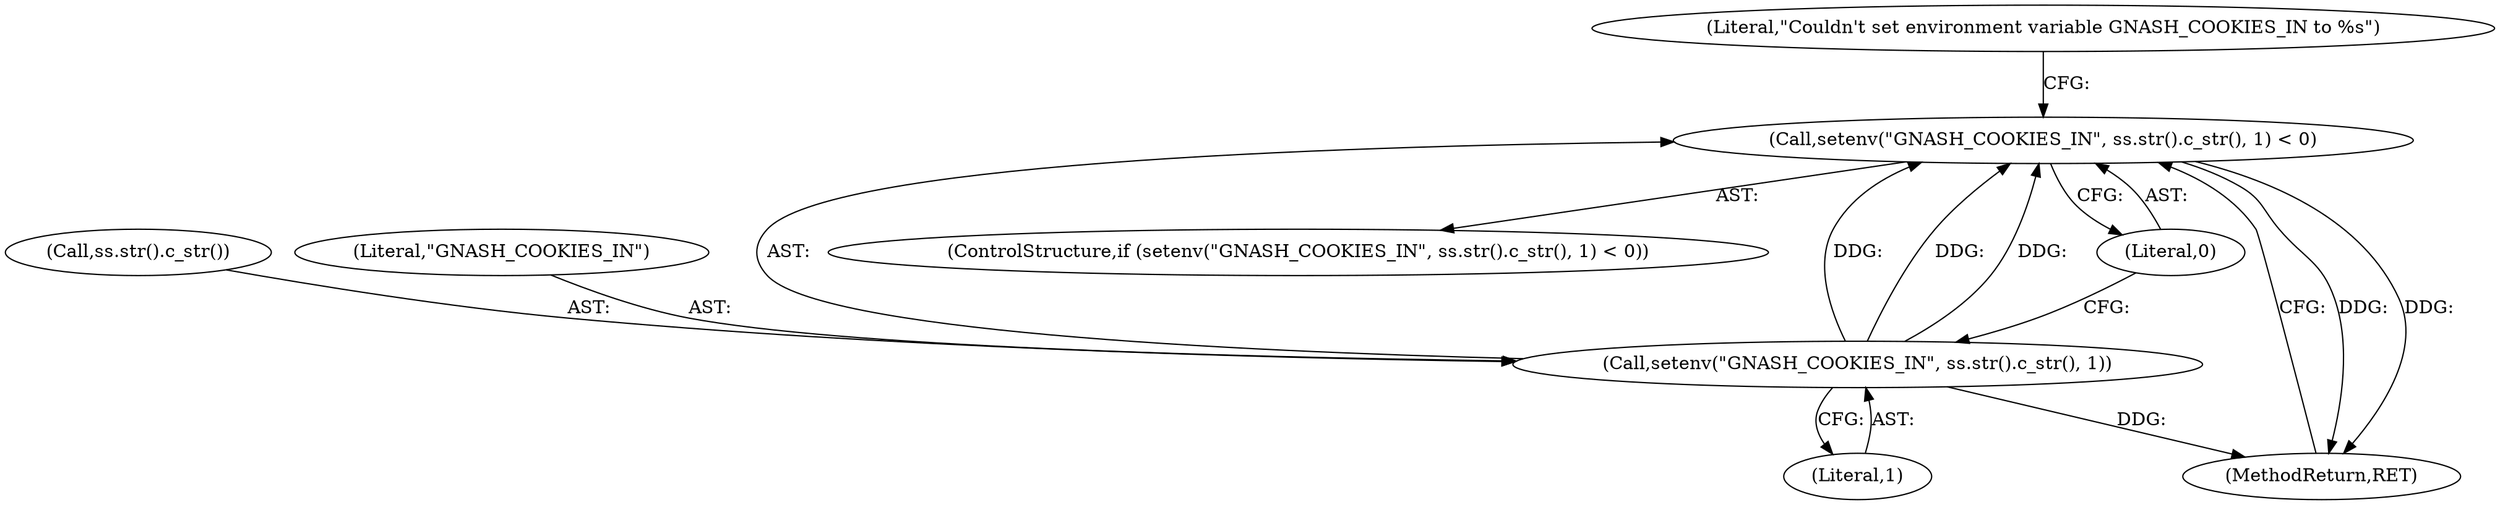 digraph "0_savannah_fa481c116e65ccf9137c7ddc8abc3cf05dc12f55@API" {
"1000223" [label="(Call,setenv(\"GNASH_COOKIES_IN\", ss.str().c_str(), 1) < 0)"];
"1000224" [label="(Call,setenv(\"GNASH_COOKIES_IN\", ss.str().c_str(), 1))"];
"1000227" [label="(Literal,1)"];
"1000226" [label="(Call,ss.str().c_str())"];
"1000224" [label="(Call,setenv(\"GNASH_COOKIES_IN\", ss.str().c_str(), 1))"];
"1000223" [label="(Call,setenv(\"GNASH_COOKIES_IN\", ss.str().c_str(), 1) < 0)"];
"1000228" [label="(Literal,0)"];
"1000225" [label="(Literal,\"GNASH_COOKIES_IN\")"];
"1000222" [label="(ControlStructure,if (setenv(\"GNASH_COOKIES_IN\", ss.str().c_str(), 1) < 0))"];
"1000231" [label="(Literal,\"Couldn't set environment variable GNASH_COOKIES_IN to %s\")"];
"1000233" [label="(MethodReturn,RET)"];
"1000223" -> "1000222"  [label="AST: "];
"1000223" -> "1000228"  [label="CFG: "];
"1000224" -> "1000223"  [label="AST: "];
"1000228" -> "1000223"  [label="AST: "];
"1000231" -> "1000223"  [label="CFG: "];
"1000233" -> "1000223"  [label="CFG: "];
"1000223" -> "1000233"  [label="DDG: "];
"1000223" -> "1000233"  [label="DDG: "];
"1000224" -> "1000223"  [label="DDG: "];
"1000224" -> "1000223"  [label="DDG: "];
"1000224" -> "1000223"  [label="DDG: "];
"1000224" -> "1000227"  [label="CFG: "];
"1000225" -> "1000224"  [label="AST: "];
"1000226" -> "1000224"  [label="AST: "];
"1000227" -> "1000224"  [label="AST: "];
"1000228" -> "1000224"  [label="CFG: "];
"1000224" -> "1000233"  [label="DDG: "];
}
